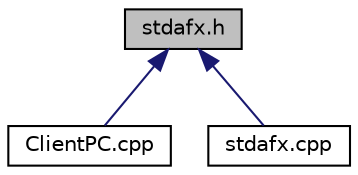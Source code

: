 digraph "stdafx.h"
{
  edge [fontname="Helvetica",fontsize="10",labelfontname="Helvetica",labelfontsize="10"];
  node [fontname="Helvetica",fontsize="10",shape=record];
  Node1 [label="stdafx.h",height=0.2,width=0.4,color="black", fillcolor="grey75", style="filled", fontcolor="black"];
  Node1 -> Node2 [dir="back",color="midnightblue",fontsize="10",style="solid",fontname="Helvetica"];
  Node2 [label="ClientPC.cpp",height=0.2,width=0.4,color="black", fillcolor="white", style="filled",URL="$_client_p_c_8cpp.html",tooltip="Client PC to connect to the server. "];
  Node1 -> Node3 [dir="back",color="midnightblue",fontsize="10",style="solid",fontname="Helvetica"];
  Node3 [label="stdafx.cpp",height=0.2,width=0.4,color="black", fillcolor="white", style="filled",URL="$stdafx_8cpp.html"];
}
